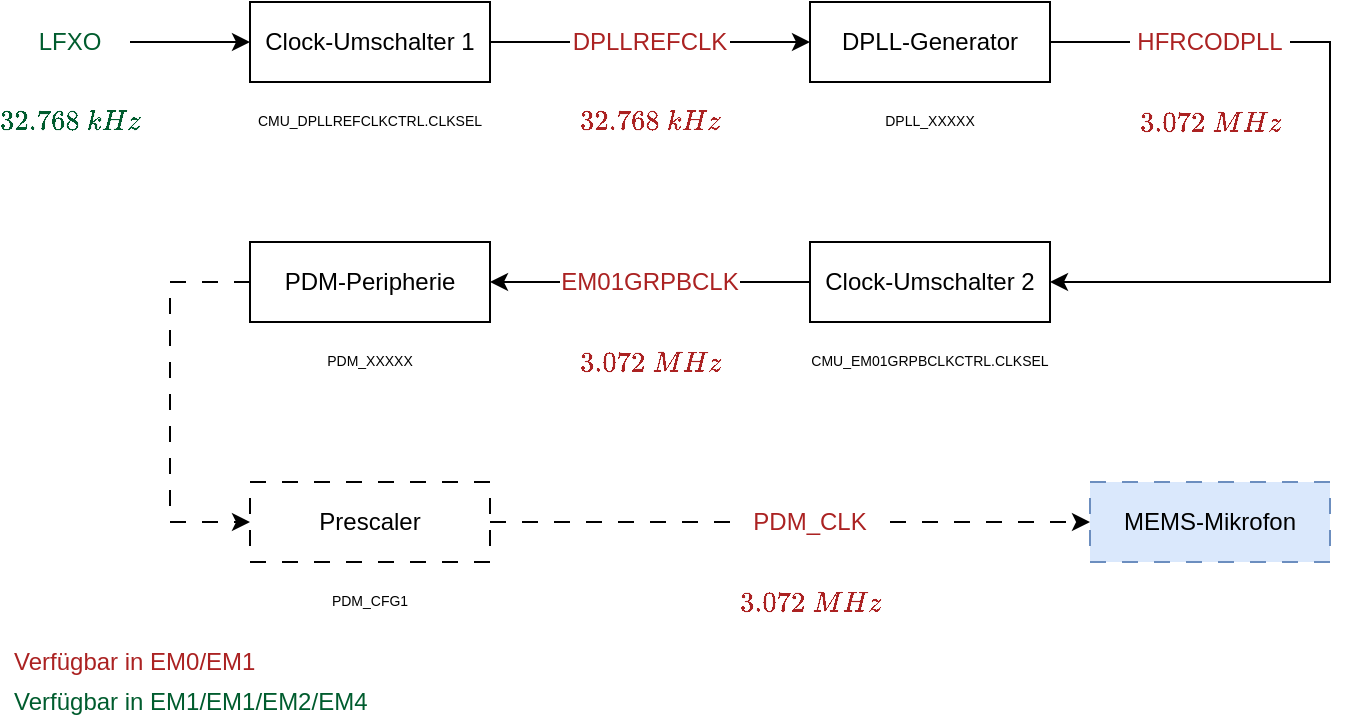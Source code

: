 <mxfile version="18.1.3" type="device"><diagram name="Seite-1" id="BmjkJ6wGa5X95sJOrMii"><mxGraphModel dx="1221" dy="764" grid="1" gridSize="10" guides="1" tooltips="1" connect="1" arrows="1" fold="1" page="1" pageScale="1" pageWidth="827" pageHeight="1169" math="1" shadow="0"><root><mxCell id="0"/><mxCell id="1" parent="0"/><mxCell id="1-SLnetVIRhIFfSuhSnH-8" style="edgeStyle=orthogonalEdgeStyle;rounded=0;orthogonalLoop=1;jettySize=auto;html=1;exitX=1;exitY=0.5;exitDx=0;exitDy=0;entryX=0;entryY=0.5;entryDx=0;entryDy=0;endArrow=none;endFill=0;" parent="1" source="1-SLnetVIRhIFfSuhSnH-1" target="1-SLnetVIRhIFfSuhSnH-7" edge="1"><mxGeometry relative="1" as="geometry"/></mxCell><mxCell id="1-SLnetVIRhIFfSuhSnH-1" value="Clock-Umschalter 1" style="rounded=0;whiteSpace=wrap;html=1;" parent="1" vertex="1"><mxGeometry x="160" y="280" width="120" height="40" as="geometry"/></mxCell><mxCell id="1-SLnetVIRhIFfSuhSnH-4" style="edgeStyle=orthogonalEdgeStyle;rounded=0;orthogonalLoop=1;jettySize=auto;html=1;exitX=1;exitY=0.5;exitDx=0;exitDy=0;entryX=0;entryY=0.5;entryDx=0;entryDy=0;" parent="1" source="1-SLnetVIRhIFfSuhSnH-3" target="1-SLnetVIRhIFfSuhSnH-1" edge="1"><mxGeometry relative="1" as="geometry"/></mxCell><mxCell id="1-SLnetVIRhIFfSuhSnH-3" value="LFXO" style="text;html=1;align=center;verticalAlign=middle;whiteSpace=wrap;rounded=0;fontColor=#005C2E;" parent="1" vertex="1"><mxGeometry x="40" y="280" width="60" height="40" as="geometry"/></mxCell><mxCell id="1-SLnetVIRhIFfSuhSnH-5" value="&lt;div style=&quot;font-size: 7px;&quot;&gt;&lt;font style=&quot;font-size: 7px;&quot;&gt;CMU_DPLLREFCLKCTRL.&lt;/font&gt;&lt;span style=&quot;background-color: initial; font-size: 7px;&quot;&gt;CLKSEL&lt;/span&gt;&lt;/div&gt;" style="text;html=1;align=center;verticalAlign=middle;whiteSpace=wrap;rounded=0;fontSize=7;" parent="1" vertex="1"><mxGeometry x="160" y="320" width="120" height="40" as="geometry"/></mxCell><mxCell id="1-SLnetVIRhIFfSuhSnH-13" style="edgeStyle=orthogonalEdgeStyle;rounded=0;orthogonalLoop=1;jettySize=auto;html=1;exitX=1;exitY=0.5;exitDx=0;exitDy=0;entryX=0;entryY=0.5;entryDx=0;entryDy=0;endArrow=none;endFill=0;" parent="1" source="1-SLnetVIRhIFfSuhSnH-6" target="1-SLnetVIRhIFfSuhSnH-11" edge="1"><mxGeometry relative="1" as="geometry"/></mxCell><mxCell id="1-SLnetVIRhIFfSuhSnH-6" value="DPLL-Generator" style="rounded=0;whiteSpace=wrap;html=1;" parent="1" vertex="1"><mxGeometry x="440" y="280" width="120" height="40" as="geometry"/></mxCell><mxCell id="1-SLnetVIRhIFfSuhSnH-7" value="DPLLREFCLK" style="text;html=1;align=center;verticalAlign=middle;whiteSpace=wrap;rounded=0;fontColor=#AB2222;" parent="1" vertex="1"><mxGeometry x="320" y="280" width="80" height="40" as="geometry"/></mxCell><mxCell id="1-SLnetVIRhIFfSuhSnH-9" style="edgeStyle=orthogonalEdgeStyle;rounded=0;orthogonalLoop=1;jettySize=auto;html=1;exitX=1;exitY=0.5;exitDx=0;exitDy=0;entryX=0;entryY=0.5;entryDx=0;entryDy=0;" parent="1" source="1-SLnetVIRhIFfSuhSnH-7" target="1-SLnetVIRhIFfSuhSnH-6" edge="1"><mxGeometry relative="1" as="geometry"/></mxCell><mxCell id="1-SLnetVIRhIFfSuhSnH-23" style="edgeStyle=orthogonalEdgeStyle;rounded=0;orthogonalLoop=1;jettySize=auto;html=1;exitX=1;exitY=0.5;exitDx=0;exitDy=0;entryX=1;entryY=0.5;entryDx=0;entryDy=0;" parent="1" source="1-SLnetVIRhIFfSuhSnH-11" target="1-SLnetVIRhIFfSuhSnH-14" edge="1"><mxGeometry relative="1" as="geometry"/></mxCell><mxCell id="1-SLnetVIRhIFfSuhSnH-11" value="HFRCODPLL" style="text;html=1;align=center;verticalAlign=middle;whiteSpace=wrap;rounded=0;fontColor=#AB2222;" parent="1" vertex="1"><mxGeometry x="600" y="280" width="80" height="40" as="geometry"/></mxCell><mxCell id="1-SLnetVIRhIFfSuhSnH-27" style="edgeStyle=orthogonalEdgeStyle;rounded=0;orthogonalLoop=1;jettySize=auto;html=1;exitX=0;exitY=0.5;exitDx=0;exitDy=0;entryX=1;entryY=0.5;entryDx=0;entryDy=0;endArrow=none;endFill=0;" parent="1" source="1-SLnetVIRhIFfSuhSnH-14" target="1-SLnetVIRhIFfSuhSnH-24" edge="1"><mxGeometry relative="1" as="geometry"/></mxCell><mxCell id="1-SLnetVIRhIFfSuhSnH-14" value="Clock-Umschalter 2" style="rounded=0;whiteSpace=wrap;html=1;" parent="1" vertex="1"><mxGeometry x="440" y="400" width="120" height="40" as="geometry"/></mxCell><mxCell id="1-SLnetVIRhIFfSuhSnH-16" value="&lt;div style=&quot;&quot;&gt;CMU_EM01GRPBCLKCTRL.CLKSEL&lt;br&gt;&lt;/div&gt;" style="text;html=1;align=center;verticalAlign=middle;whiteSpace=wrap;rounded=0;fontSize=7;" parent="1" vertex="1"><mxGeometry x="440" y="440" width="120" height="40" as="geometry"/></mxCell><mxCell id="1-SLnetVIRhIFfSuhSnH-17" value="&lt;div style=&quot;font-size: 7px;&quot;&gt;DPLL_XXXXX&lt;/div&gt;" style="text;html=1;align=center;verticalAlign=middle;whiteSpace=wrap;rounded=0;fontSize=7;" parent="1" vertex="1"><mxGeometry x="440" y="320" width="120" height="40" as="geometry"/></mxCell><mxCell id="1-SLnetVIRhIFfSuhSnH-18" value="$$32.768 \space kHz$$" style="text;html=1;align=center;verticalAlign=middle;whiteSpace=wrap;rounded=0;fontColor=#005C2E;" parent="1" vertex="1"><mxGeometry x="35" y="320" width="70" height="40" as="geometry"/></mxCell><mxCell id="1-SLnetVIRhIFfSuhSnH-20" value="$$32.768 \space kHz$$" style="text;html=1;align=center;verticalAlign=middle;whiteSpace=wrap;rounded=0;fontColor=#AB2222;" parent="1" vertex="1"><mxGeometry x="320" y="320" width="80" height="40" as="geometry"/></mxCell><mxCell id="1-SLnetVIRhIFfSuhSnH-22" value="$$3.072 \space MHz$$" style="text;html=1;align=center;verticalAlign=middle;whiteSpace=wrap;rounded=0;fontColor=#AB2222;" parent="1" vertex="1"><mxGeometry x="600" y="320" width="80" height="40" as="geometry"/></mxCell><mxCell id="1-SLnetVIRhIFfSuhSnH-29" style="edgeStyle=orthogonalEdgeStyle;rounded=0;orthogonalLoop=1;jettySize=auto;html=1;exitX=0;exitY=0.5;exitDx=0;exitDy=0;entryX=1;entryY=0.5;entryDx=0;entryDy=0;" parent="1" source="1-SLnetVIRhIFfSuhSnH-24" target="1-SLnetVIRhIFfSuhSnH-28" edge="1"><mxGeometry relative="1" as="geometry"/></mxCell><mxCell id="1-SLnetVIRhIFfSuhSnH-24" value="EM01GRPBCLK" style="text;html=1;align=center;verticalAlign=middle;whiteSpace=wrap;rounded=0;fontColor=#AB2222;" parent="1" vertex="1"><mxGeometry x="315" y="400" width="90" height="40" as="geometry"/></mxCell><mxCell id="1-SLnetVIRhIFfSuhSnH-26" value="$$3.072 \space MHz$$" style="text;html=1;align=center;verticalAlign=middle;whiteSpace=wrap;rounded=0;fontColor=#AB2222;" parent="1" vertex="1"><mxGeometry x="320" y="440" width="80" height="40" as="geometry"/></mxCell><mxCell id="1-SLnetVIRhIFfSuhSnH-31" style="edgeStyle=orthogonalEdgeStyle;rounded=0;orthogonalLoop=1;jettySize=auto;html=1;exitX=0;exitY=0.5;exitDx=0;exitDy=0;entryX=0;entryY=0.5;entryDx=0;entryDy=0;dashed=1;dashPattern=8 8;" parent="1" source="1-SLnetVIRhIFfSuhSnH-28" target="1-SLnetVIRhIFfSuhSnH-30" edge="1"><mxGeometry relative="1" as="geometry"><Array as="points"><mxPoint x="120" y="420"/><mxPoint x="120" y="540"/></Array></mxGeometry></mxCell><mxCell id="1-SLnetVIRhIFfSuhSnH-28" value="PDM-Peripherie" style="rounded=0;whiteSpace=wrap;html=1;" parent="1" vertex="1"><mxGeometry x="160" y="400" width="120" height="40" as="geometry"/></mxCell><mxCell id="1-SLnetVIRhIFfSuhSnH-32" style="edgeStyle=orthogonalEdgeStyle;rounded=0;orthogonalLoop=1;jettySize=auto;html=1;exitX=1;exitY=0.5;exitDx=0;exitDy=0;entryX=0;entryY=0.5;entryDx=0;entryDy=0;endArrow=none;endFill=0;dashed=1;dashPattern=8 8;" parent="1" source="1-SLnetVIRhIFfSuhSnH-30" target="1-SLnetVIRhIFfSuhSnH-33" edge="1"><mxGeometry relative="1" as="geometry"><mxPoint x="400" y="540.069" as="targetPoint"/></mxGeometry></mxCell><mxCell id="1-SLnetVIRhIFfSuhSnH-30" value="Prescaler" style="rounded=0;whiteSpace=wrap;html=1;dashed=1;dashPattern=8 8;" parent="1" vertex="1"><mxGeometry x="160" y="520" width="120" height="40" as="geometry"/></mxCell><mxCell id="1-SLnetVIRhIFfSuhSnH-34" style="edgeStyle=orthogonalEdgeStyle;rounded=0;orthogonalLoop=1;jettySize=auto;html=1;exitX=1;exitY=0.5;exitDx=0;exitDy=0;dashed=1;dashPattern=8 8;entryX=0;entryY=0.5;entryDx=0;entryDy=0;" parent="1" source="1-SLnetVIRhIFfSuhSnH-33" target="1-SLnetVIRhIFfSuhSnH-38" edge="1"><mxGeometry relative="1" as="geometry"><mxPoint x="550" y="540" as="targetPoint"/></mxGeometry></mxCell><mxCell id="1-SLnetVIRhIFfSuhSnH-33" value="PDM_CLK" style="text;html=1;align=center;verticalAlign=middle;whiteSpace=wrap;rounded=0;fontColor=#AB2222;" parent="1" vertex="1"><mxGeometry x="400" y="520" width="80" height="40" as="geometry"/></mxCell><mxCell id="1-SLnetVIRhIFfSuhSnH-35" value="$$3.072 \space MHz$$" style="text;html=1;align=center;verticalAlign=middle;whiteSpace=wrap;rounded=0;fontColor=#AB2222;" parent="1" vertex="1"><mxGeometry x="400" y="560" width="80" height="40" as="geometry"/></mxCell><mxCell id="1-SLnetVIRhIFfSuhSnH-36" value="&lt;div style=&quot;font-size: 7px;&quot;&gt;PDM_XXXXX&lt;/div&gt;" style="text;html=1;align=center;verticalAlign=middle;whiteSpace=wrap;rounded=0;fontSize=7;" parent="1" vertex="1"><mxGeometry x="160" y="440" width="120" height="40" as="geometry"/></mxCell><mxCell id="1-SLnetVIRhIFfSuhSnH-37" value="&lt;div style=&quot;font-size: 7px;&quot;&gt;PDM_CFG1&lt;/div&gt;" style="text;html=1;align=center;verticalAlign=middle;whiteSpace=wrap;rounded=0;fontSize=7;" parent="1" vertex="1"><mxGeometry x="160" y="560" width="120" height="40" as="geometry"/></mxCell><mxCell id="1-SLnetVIRhIFfSuhSnH-38" value="MEMS-Mikrofon" style="rounded=0;whiteSpace=wrap;html=1;dashed=1;dashPattern=8 8;fillColor=#dae8fc;strokeColor=#6c8ebf;" parent="1" vertex="1"><mxGeometry x="580" y="520" width="120" height="40" as="geometry"/></mxCell><mxCell id="1-SLnetVIRhIFfSuhSnH-40" value="Verfügbar in EM1/EM1/EM2/EM4" style="text;html=1;align=left;verticalAlign=middle;whiteSpace=wrap;rounded=0;fontColor=#005C2E;" parent="1" vertex="1"><mxGeometry x="40" y="620" width="200" height="20" as="geometry"/></mxCell><mxCell id="1-SLnetVIRhIFfSuhSnH-41" value="Verfügbar in EM0/EM1" style="text;html=1;align=left;verticalAlign=middle;whiteSpace=wrap;rounded=0;fontColor=#AB2222;" parent="1" vertex="1"><mxGeometry x="40" y="600" width="200" height="20" as="geometry"/></mxCell></root></mxGraphModel></diagram></mxfile>